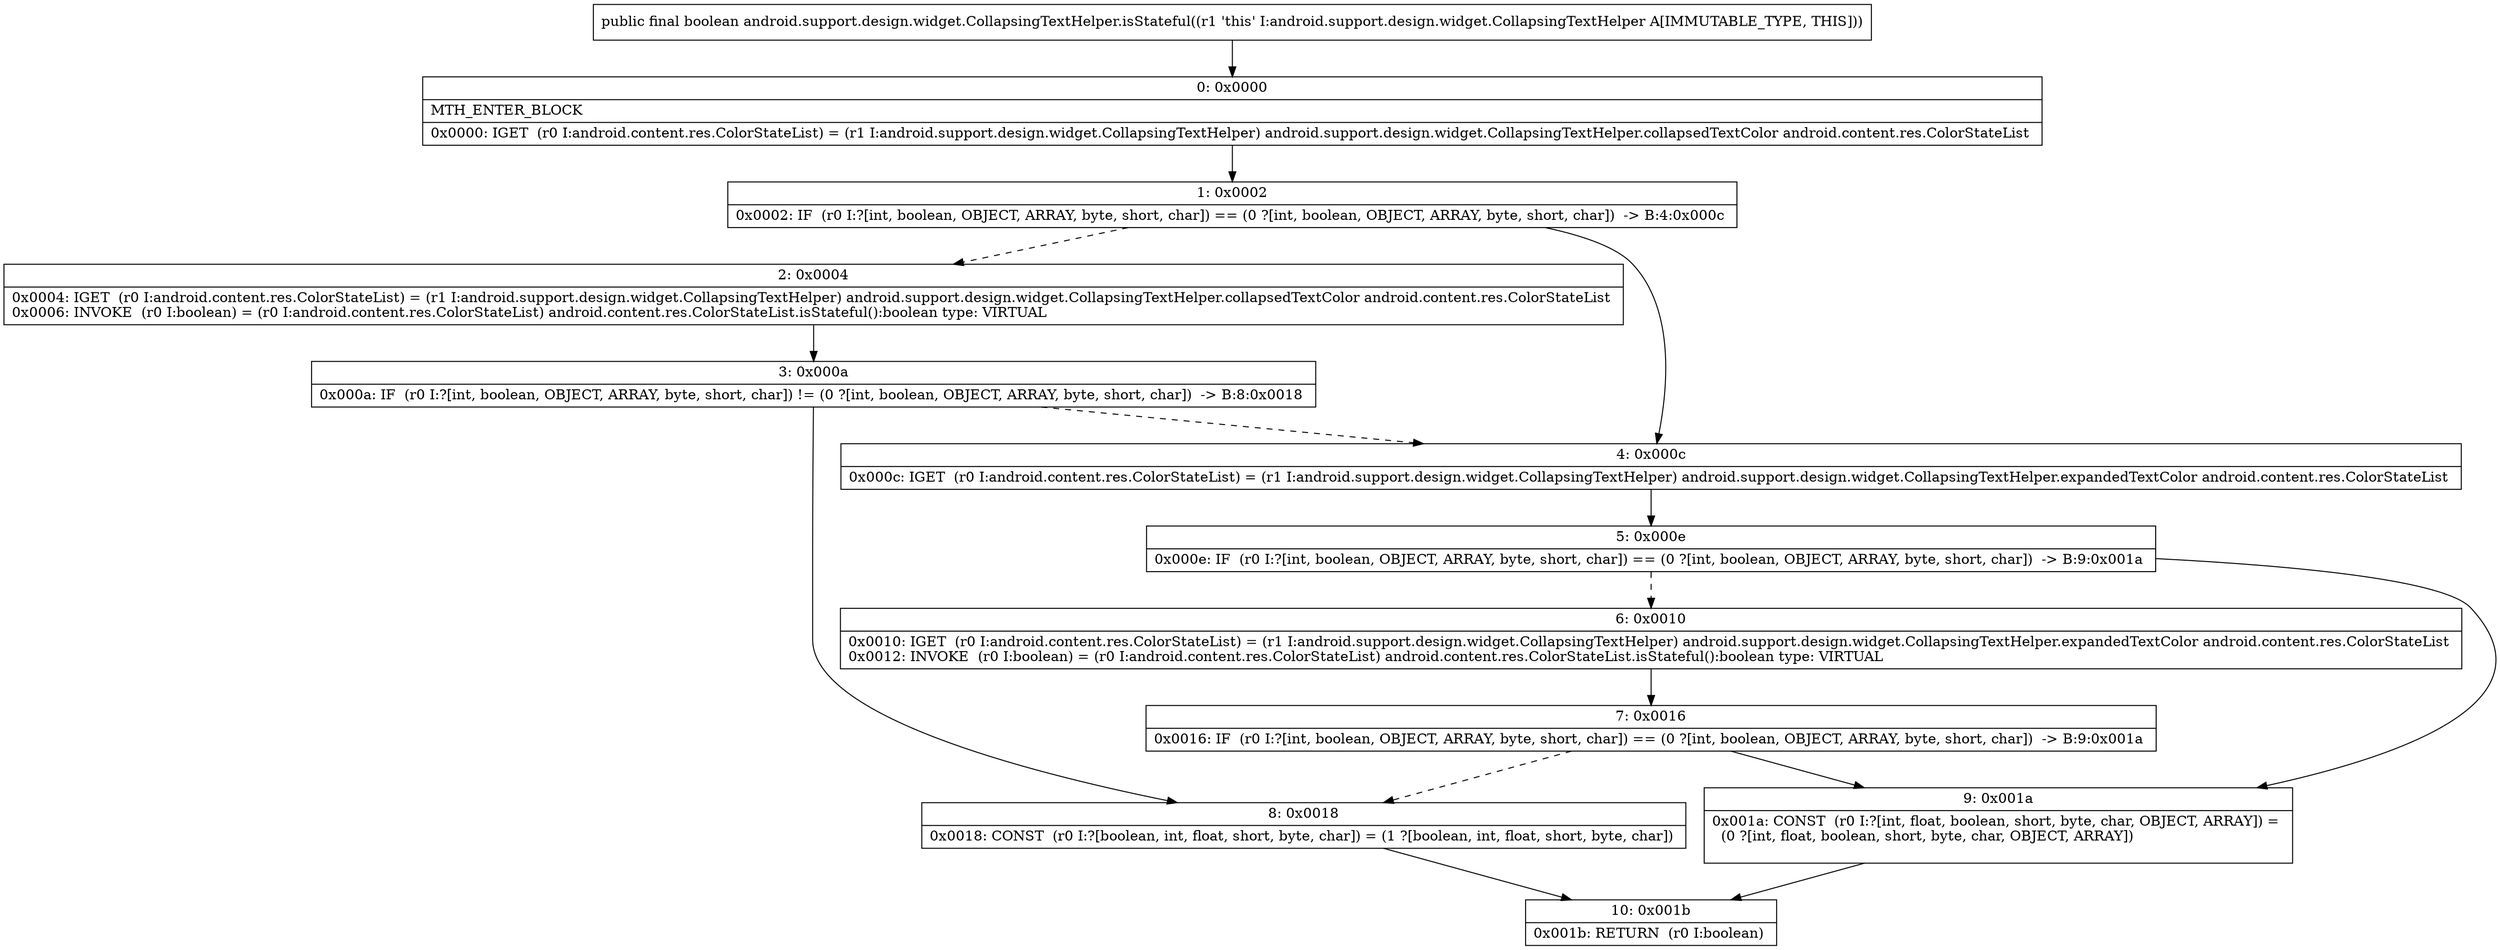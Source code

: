 digraph "CFG forandroid.support.design.widget.CollapsingTextHelper.isStateful()Z" {
Node_0 [shape=record,label="{0\:\ 0x0000|MTH_ENTER_BLOCK\l|0x0000: IGET  (r0 I:android.content.res.ColorStateList) = (r1 I:android.support.design.widget.CollapsingTextHelper) android.support.design.widget.CollapsingTextHelper.collapsedTextColor android.content.res.ColorStateList \l}"];
Node_1 [shape=record,label="{1\:\ 0x0002|0x0002: IF  (r0 I:?[int, boolean, OBJECT, ARRAY, byte, short, char]) == (0 ?[int, boolean, OBJECT, ARRAY, byte, short, char])  \-\> B:4:0x000c \l}"];
Node_2 [shape=record,label="{2\:\ 0x0004|0x0004: IGET  (r0 I:android.content.res.ColorStateList) = (r1 I:android.support.design.widget.CollapsingTextHelper) android.support.design.widget.CollapsingTextHelper.collapsedTextColor android.content.res.ColorStateList \l0x0006: INVOKE  (r0 I:boolean) = (r0 I:android.content.res.ColorStateList) android.content.res.ColorStateList.isStateful():boolean type: VIRTUAL \l}"];
Node_3 [shape=record,label="{3\:\ 0x000a|0x000a: IF  (r0 I:?[int, boolean, OBJECT, ARRAY, byte, short, char]) != (0 ?[int, boolean, OBJECT, ARRAY, byte, short, char])  \-\> B:8:0x0018 \l}"];
Node_4 [shape=record,label="{4\:\ 0x000c|0x000c: IGET  (r0 I:android.content.res.ColorStateList) = (r1 I:android.support.design.widget.CollapsingTextHelper) android.support.design.widget.CollapsingTextHelper.expandedTextColor android.content.res.ColorStateList \l}"];
Node_5 [shape=record,label="{5\:\ 0x000e|0x000e: IF  (r0 I:?[int, boolean, OBJECT, ARRAY, byte, short, char]) == (0 ?[int, boolean, OBJECT, ARRAY, byte, short, char])  \-\> B:9:0x001a \l}"];
Node_6 [shape=record,label="{6\:\ 0x0010|0x0010: IGET  (r0 I:android.content.res.ColorStateList) = (r1 I:android.support.design.widget.CollapsingTextHelper) android.support.design.widget.CollapsingTextHelper.expandedTextColor android.content.res.ColorStateList \l0x0012: INVOKE  (r0 I:boolean) = (r0 I:android.content.res.ColorStateList) android.content.res.ColorStateList.isStateful():boolean type: VIRTUAL \l}"];
Node_7 [shape=record,label="{7\:\ 0x0016|0x0016: IF  (r0 I:?[int, boolean, OBJECT, ARRAY, byte, short, char]) == (0 ?[int, boolean, OBJECT, ARRAY, byte, short, char])  \-\> B:9:0x001a \l}"];
Node_8 [shape=record,label="{8\:\ 0x0018|0x0018: CONST  (r0 I:?[boolean, int, float, short, byte, char]) = (1 ?[boolean, int, float, short, byte, char]) \l}"];
Node_9 [shape=record,label="{9\:\ 0x001a|0x001a: CONST  (r0 I:?[int, float, boolean, short, byte, char, OBJECT, ARRAY]) = \l  (0 ?[int, float, boolean, short, byte, char, OBJECT, ARRAY])\l \l}"];
Node_10 [shape=record,label="{10\:\ 0x001b|0x001b: RETURN  (r0 I:boolean) \l}"];
MethodNode[shape=record,label="{public final boolean android.support.design.widget.CollapsingTextHelper.isStateful((r1 'this' I:android.support.design.widget.CollapsingTextHelper A[IMMUTABLE_TYPE, THIS])) }"];
MethodNode -> Node_0;
Node_0 -> Node_1;
Node_1 -> Node_2[style=dashed];
Node_1 -> Node_4;
Node_2 -> Node_3;
Node_3 -> Node_4[style=dashed];
Node_3 -> Node_8;
Node_4 -> Node_5;
Node_5 -> Node_6[style=dashed];
Node_5 -> Node_9;
Node_6 -> Node_7;
Node_7 -> Node_8[style=dashed];
Node_7 -> Node_9;
Node_8 -> Node_10;
Node_9 -> Node_10;
}


